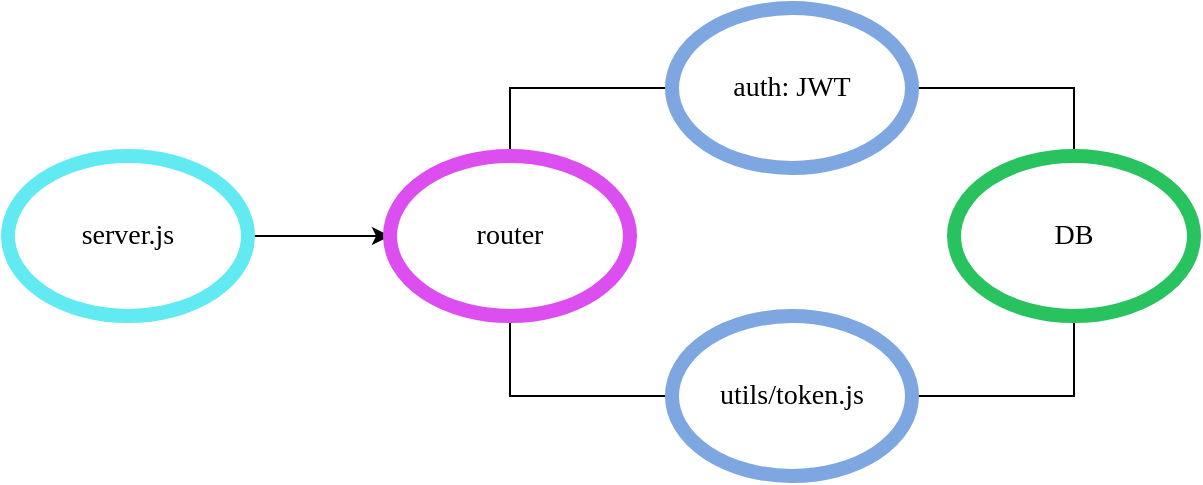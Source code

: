 <mxfile version="22.1.0" type="device">
  <diagram name="페이지-1" id="nJjQuzxzFOZdTHx67VrJ">
    <mxGraphModel dx="2363" dy="208" grid="0" gridSize="10" guides="1" tooltips="1" connect="1" arrows="1" fold="1" page="0" pageScale="1" pageWidth="1169" pageHeight="827" background="#FFFFFF" math="0" shadow="0">
      <root>
        <mxCell id="0" />
        <mxCell id="1" parent="0" />
        <mxCell id="q1l0Mfk32L4LQjD-C9zq-31" value="" style="edgeStyle=orthogonalEdgeStyle;rounded=0;orthogonalLoop=1;jettySize=auto;html=1;verticalAlign=top;" parent="1" edge="1">
          <mxGeometry relative="1" as="geometry">
            <mxPoint x="1940" y="250" as="sourcePoint" />
          </mxGeometry>
        </mxCell>
        <mxCell id="7Ne4PcIB_8j4skOOkWno-11" value="" style="edgeStyle=orthogonalEdgeStyle;rounded=0;orthogonalLoop=1;jettySize=auto;html=1;fontStyle=0;fontSize=14;" parent="1" source="7Ne4PcIB_8j4skOOkWno-4" target="7Ne4PcIB_8j4skOOkWno-10" edge="1">
          <mxGeometry relative="1" as="geometry" />
        </mxCell>
        <mxCell id="7Ne4PcIB_8j4skOOkWno-4" value="server.js" style="ellipse;whiteSpace=wrap;html=1;strokeWidth=7;strokeColor=#62eaf3;fontSize=14;fontStyle=0;fontFamily=Lucida Console;" parent="1" vertex="1">
          <mxGeometry x="-1012" y="499" width="120" height="80" as="geometry" />
        </mxCell>
        <mxCell id="RgNdXCvuJSfU4lVXTxl4-20" style="edgeStyle=orthogonalEdgeStyle;rounded=0;orthogonalLoop=1;jettySize=auto;html=1;exitX=0.5;exitY=0;exitDx=0;exitDy=0;entryX=0;entryY=0.5;entryDx=0;entryDy=0;endArrow=none;endFill=0;" edge="1" parent="1" source="7Ne4PcIB_8j4skOOkWno-10" target="RgNdXCvuJSfU4lVXTxl4-15">
          <mxGeometry relative="1" as="geometry" />
        </mxCell>
        <mxCell id="RgNdXCvuJSfU4lVXTxl4-22" style="edgeStyle=orthogonalEdgeStyle;rounded=0;orthogonalLoop=1;jettySize=auto;html=1;exitX=0.5;exitY=1;exitDx=0;exitDy=0;entryX=0;entryY=0.5;entryDx=0;entryDy=0;endArrow=none;endFill=0;" edge="1" parent="1" source="7Ne4PcIB_8j4skOOkWno-10" target="RgNdXCvuJSfU4lVXTxl4-16">
          <mxGeometry relative="1" as="geometry" />
        </mxCell>
        <mxCell id="7Ne4PcIB_8j4skOOkWno-10" value="router" style="ellipse;whiteSpace=wrap;html=1;strokeWidth=7;strokeColor=#dc4eef;fontSize=14;fontStyle=0;fontFamily=Lucida Console;" parent="1" vertex="1">
          <mxGeometry x="-821" y="499" width="120" height="80" as="geometry" />
        </mxCell>
        <mxCell id="RgNdXCvuJSfU4lVXTxl4-21" style="edgeStyle=orthogonalEdgeStyle;rounded=0;orthogonalLoop=1;jettySize=auto;html=1;endArrow=none;endFill=0;entryX=0.5;entryY=0;entryDx=0;entryDy=0;" edge="1" parent="1" source="RgNdXCvuJSfU4lVXTxl4-15" target="7Ne4PcIB_8j4skOOkWno-38">
          <mxGeometry relative="1" as="geometry">
            <mxPoint x="-498" y="501" as="targetPoint" />
          </mxGeometry>
        </mxCell>
        <mxCell id="RgNdXCvuJSfU4lVXTxl4-15" value="auth: JWT" style="ellipse;whiteSpace=wrap;html=1;strokeWidth=7;strokeColor=#7EA6E0;fontSize=14;fontStyle=0;fontFamily=Lucida Console;" vertex="1" parent="1">
          <mxGeometry x="-680" y="425" width="120" height="80" as="geometry" />
        </mxCell>
        <mxCell id="RgNdXCvuJSfU4lVXTxl4-23" style="edgeStyle=orthogonalEdgeStyle;rounded=0;orthogonalLoop=1;jettySize=auto;html=1;exitX=1;exitY=0.5;exitDx=0;exitDy=0;endArrow=none;endFill=0;entryX=0.5;entryY=1;entryDx=0;entryDy=0;" edge="1" parent="1" source="RgNdXCvuJSfU4lVXTxl4-16" target="7Ne4PcIB_8j4skOOkWno-38">
          <mxGeometry relative="1" as="geometry">
            <mxPoint x="-483" y="583" as="targetPoint" />
          </mxGeometry>
        </mxCell>
        <mxCell id="RgNdXCvuJSfU4lVXTxl4-16" value="utils/token.js" style="ellipse;whiteSpace=wrap;html=1;strokeWidth=7;strokeColor=#7EA6E0;fontSize=14;fontStyle=0;fontFamily=Lucida Console;" vertex="1" parent="1">
          <mxGeometry x="-680" y="579" width="120" height="80" as="geometry" />
        </mxCell>
        <mxCell id="7Ne4PcIB_8j4skOOkWno-38" value="DB" style="ellipse;whiteSpace=wrap;html=1;strokeWidth=7;strokeColor=#28c35e;fontSize=14;fontStyle=0;fontFamily=Lucida Console;" parent="1" vertex="1">
          <mxGeometry x="-539" y="499" width="120" height="80" as="geometry" />
        </mxCell>
      </root>
    </mxGraphModel>
  </diagram>
</mxfile>
